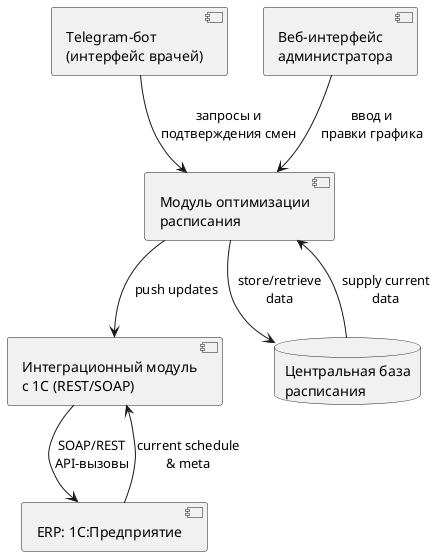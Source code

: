@startuml Proposed_Component
component "Telegram-бот\n(интерфейс врачей)" as Bot
component "Веб-интерфейс\nадминистратора" as AdminUI
component "Модуль оптимизации\nрасписания" as Scheduler
component "Интеграционный модуль\nс 1С (REST/SOAP)" as Integrator
database "Центральная база\nрасписания" as ScheduleDB
component "ERP: 1С:Предприятие" as ERP

Bot --> Scheduler : запросы и\nподтверждения смен
AdminUI --> Scheduler : ввод и\nправки графика
Scheduler --> ScheduleDB : store/retrieve\ndata
ScheduleDB --> Scheduler : supply current\ndata
Scheduler --> Integrator : push updates
Integrator --> ERP : SOAP/REST\nAPI-вызовы
ERP --> Integrator : current schedule\n& meta
@enduml